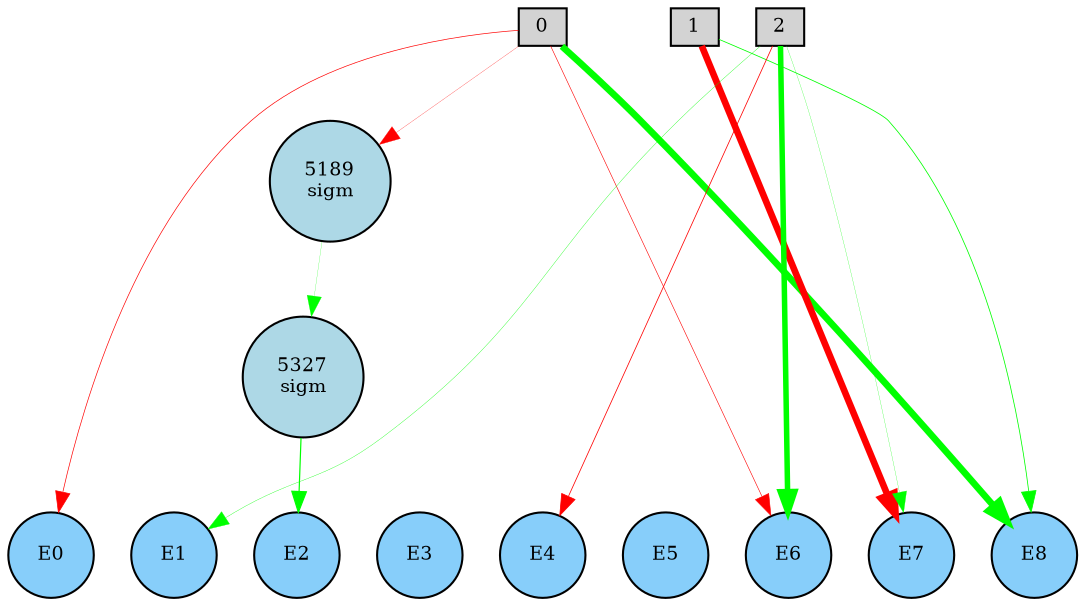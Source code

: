 digraph {
	node [fontsize=9 height=0.2 shape=circle width=0.2]
	subgraph inputs {
		node [shape=box style=filled]
		rank=source
		0 [fillcolor=lightgray]
		1 [fillcolor=lightgray]
		0 -> 1 [style=invis]
		2 [fillcolor=lightgray]
		1 -> 2 [style=invis]
	}
	subgraph outputs {
		node [style=filled]
		rank=sink
		E0 [fillcolor=lightskyblue fontsize=9 height=0.2 shape=circle width=0.2]
		E1 [fillcolor=lightskyblue fontsize=9 height=0.2 shape=circle width=0.2]
		E0 -> E1 [style=invis]
		E2 [fillcolor=lightskyblue fontsize=9 height=0.2 shape=circle width=0.2]
		E1 -> E2 [style=invis]
		E3 [fillcolor=lightskyblue fontsize=9 height=0.2 shape=circle width=0.2]
		E2 -> E3 [style=invis]
		E4 [fillcolor=lightskyblue fontsize=9 height=0.2 shape=circle width=0.2]
		E3 -> E4 [style=invis]
		E5 [fillcolor=lightskyblue fontsize=9 height=0.2 shape=circle width=0.2]
		E4 -> E5 [style=invis]
		E6 [fillcolor=lightskyblue fontsize=9 height=0.2 shape=circle width=0.2]
		E5 -> E6 [style=invis]
		E7 [fillcolor=lightskyblue fontsize=9 height=0.2 shape=circle width=0.2]
		E6 -> E7 [style=invis]
		E8 [fillcolor=lightskyblue fontsize=9 height=0.2 shape=circle width=0.2]
		E7 -> E8 [style=invis]
	}
	5189 [label="5189
sigm" fillcolor=lightblue style=filled]
	5327 [label="5327
sigm" fillcolor=lightblue style=filled]
	0 -> E8 [color=green penwidth=3.2139359132758916 style=solid]
	1 -> E7 [color=red penwidth=3.17501695785785 style=solid]
	2 -> E6 [color=green penwidth=2.6455249155699327 style=solid]
	2 -> E1 [color=green penwidth=0.16686270390754798 style=solid]
	0 -> E6 [color=red penwidth=0.28624598978425914 style=solid]
	2 -> E7 [color=green penwidth=0.11938313835646486 style=solid]
	0 -> 5189 [color=red penwidth=0.12213815452294108 style=solid]
	0 -> E0 [color=red penwidth=0.3291264125858848 style=solid]
	1 -> E8 [color=green penwidth=0.38048396185204236 style=solid]
	5189 -> 5327 [color=green penwidth=0.10407969215708915 style=solid]
	5327 -> E2 [color=green penwidth=0.5769212448596044 style=solid]
	2 -> E4 [color=red penwidth=0.3728210635688679 style=solid]
}
